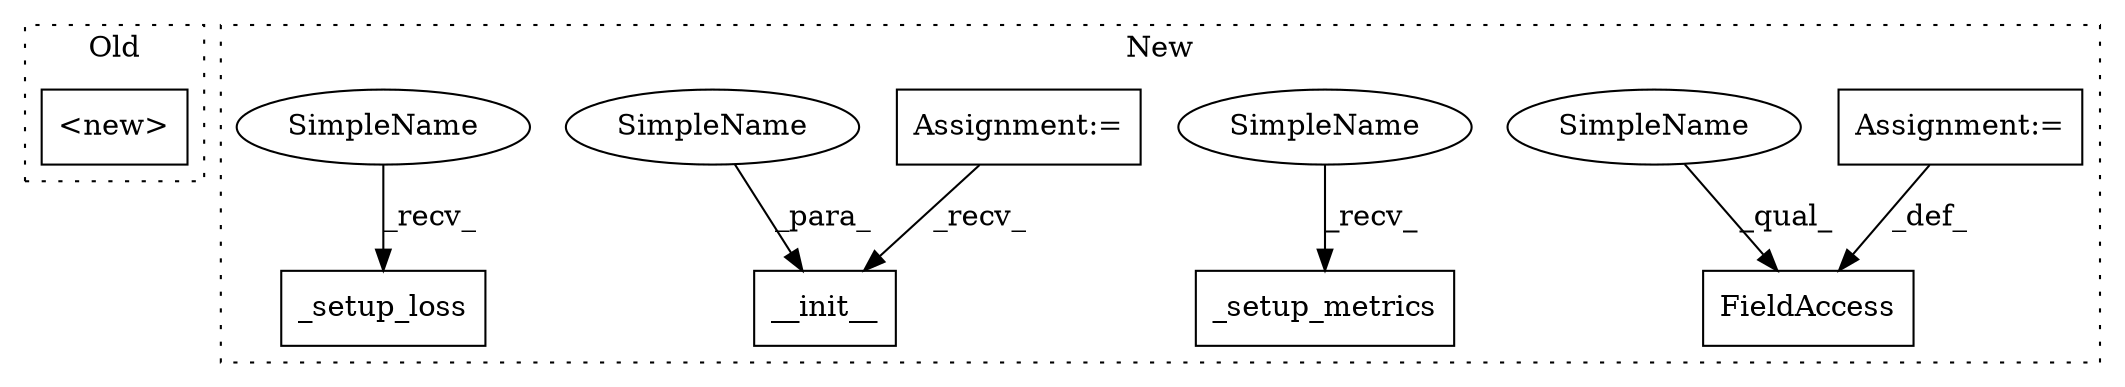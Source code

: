 digraph G {
subgraph cluster0 {
1 [label="<new>" a="46" s="4291" l="8" shape="box"];
label = "Old";
style="dotted";
}
subgraph cluster1 {
2 [label="_setup_metrics" a="32" s="5266" l="16" shape="box"];
3 [label="_setup_loss" a="32" s="5242" l="13" shape="box"];
4 [label="FieldAccess" a="22" s="4962" l="12" shape="box"];
5 [label="__init__" a="32" s="4892,4913" l="9,1" shape="box"];
6 [label="Assignment:=" a="7" s="4974" l="1" shape="box"];
7 [label="Assignment:=" a="7" s="4746" l="20" shape="box"];
8 [label="SimpleName" a="42" s="5261" l="4" shape="ellipse"];
9 [label="SimpleName" a="42" s="4901" l="4" shape="ellipse"];
10 [label="SimpleName" a="42" s="4962" l="4" shape="ellipse"];
11 [label="SimpleName" a="42" s="5237" l="4" shape="ellipse"];
label = "New";
style="dotted";
}
6 -> 4 [label="_def_"];
7 -> 5 [label="_recv_"];
8 -> 2 [label="_recv_"];
9 -> 5 [label="_para_"];
10 -> 4 [label="_qual_"];
11 -> 3 [label="_recv_"];
}